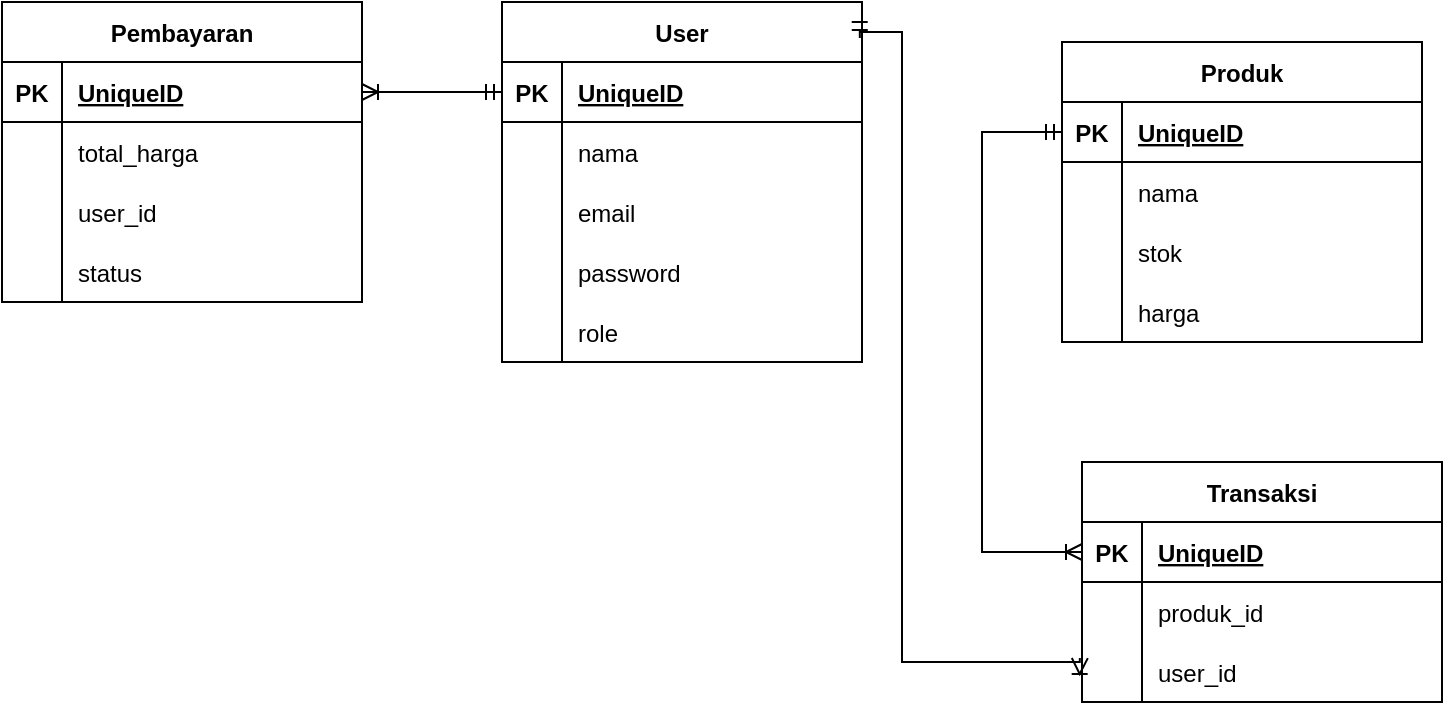 <mxfile version="20.6.2" type="device"><diagram id="iOYz_tk8brrJ4VkLAjix" name="Page-1"><mxGraphModel dx="1508" dy="632" grid="1" gridSize="10" guides="1" tooltips="1" connect="1" arrows="1" fold="1" page="1" pageScale="1" pageWidth="850" pageHeight="1100" math="0" shadow="0"><root><mxCell id="0"/><mxCell id="1" parent="0"/><mxCell id="StZRSx55XvefSpCv-wCk-1" value="User" style="shape=table;startSize=30;container=1;collapsible=1;childLayout=tableLayout;fixedRows=1;rowLines=0;fontStyle=1;align=center;resizeLast=1;" parent="1" vertex="1"><mxGeometry x="90" y="70" width="180" height="180" as="geometry"/></mxCell><mxCell id="StZRSx55XvefSpCv-wCk-2" value="" style="shape=tableRow;horizontal=0;startSize=0;swimlaneHead=0;swimlaneBody=0;fillColor=none;collapsible=0;dropTarget=0;points=[[0,0.5],[1,0.5]];portConstraint=eastwest;top=0;left=0;right=0;bottom=1;" parent="StZRSx55XvefSpCv-wCk-1" vertex="1"><mxGeometry y="30" width="180" height="30" as="geometry"/></mxCell><mxCell id="StZRSx55XvefSpCv-wCk-3" value="PK" style="shape=partialRectangle;connectable=0;fillColor=none;top=0;left=0;bottom=0;right=0;fontStyle=1;overflow=hidden;" parent="StZRSx55XvefSpCv-wCk-2" vertex="1"><mxGeometry width="30" height="30" as="geometry"><mxRectangle width="30" height="30" as="alternateBounds"/></mxGeometry></mxCell><mxCell id="StZRSx55XvefSpCv-wCk-4" value="UniqueID" style="shape=partialRectangle;connectable=0;fillColor=none;top=0;left=0;bottom=0;right=0;align=left;spacingLeft=6;fontStyle=5;overflow=hidden;" parent="StZRSx55XvefSpCv-wCk-2" vertex="1"><mxGeometry x="30" width="150" height="30" as="geometry"><mxRectangle width="150" height="30" as="alternateBounds"/></mxGeometry></mxCell><mxCell id="StZRSx55XvefSpCv-wCk-5" value="" style="shape=tableRow;horizontal=0;startSize=0;swimlaneHead=0;swimlaneBody=0;fillColor=none;collapsible=0;dropTarget=0;points=[[0,0.5],[1,0.5]];portConstraint=eastwest;top=0;left=0;right=0;bottom=0;" parent="StZRSx55XvefSpCv-wCk-1" vertex="1"><mxGeometry y="60" width="180" height="30" as="geometry"/></mxCell><mxCell id="StZRSx55XvefSpCv-wCk-6" value="" style="shape=partialRectangle;connectable=0;fillColor=none;top=0;left=0;bottom=0;right=0;editable=1;overflow=hidden;" parent="StZRSx55XvefSpCv-wCk-5" vertex="1"><mxGeometry width="30" height="30" as="geometry"><mxRectangle width="30" height="30" as="alternateBounds"/></mxGeometry></mxCell><mxCell id="StZRSx55XvefSpCv-wCk-7" value="nama" style="shape=partialRectangle;connectable=0;fillColor=none;top=0;left=0;bottom=0;right=0;align=left;spacingLeft=6;overflow=hidden;" parent="StZRSx55XvefSpCv-wCk-5" vertex="1"><mxGeometry x="30" width="150" height="30" as="geometry"><mxRectangle width="150" height="30" as="alternateBounds"/></mxGeometry></mxCell><mxCell id="StZRSx55XvefSpCv-wCk-8" value="" style="shape=tableRow;horizontal=0;startSize=0;swimlaneHead=0;swimlaneBody=0;fillColor=none;collapsible=0;dropTarget=0;points=[[0,0.5],[1,0.5]];portConstraint=eastwest;top=0;left=0;right=0;bottom=0;" parent="StZRSx55XvefSpCv-wCk-1" vertex="1"><mxGeometry y="90" width="180" height="30" as="geometry"/></mxCell><mxCell id="StZRSx55XvefSpCv-wCk-9" value="" style="shape=partialRectangle;connectable=0;fillColor=none;top=0;left=0;bottom=0;right=0;editable=1;overflow=hidden;" parent="StZRSx55XvefSpCv-wCk-8" vertex="1"><mxGeometry width="30" height="30" as="geometry"><mxRectangle width="30" height="30" as="alternateBounds"/></mxGeometry></mxCell><mxCell id="StZRSx55XvefSpCv-wCk-10" value="email" style="shape=partialRectangle;connectable=0;fillColor=none;top=0;left=0;bottom=0;right=0;align=left;spacingLeft=6;overflow=hidden;" parent="StZRSx55XvefSpCv-wCk-8" vertex="1"><mxGeometry x="30" width="150" height="30" as="geometry"><mxRectangle width="150" height="30" as="alternateBounds"/></mxGeometry></mxCell><mxCell id="StZRSx55XvefSpCv-wCk-11" value="" style="shape=tableRow;horizontal=0;startSize=0;swimlaneHead=0;swimlaneBody=0;fillColor=none;collapsible=0;dropTarget=0;points=[[0,0.5],[1,0.5]];portConstraint=eastwest;top=0;left=0;right=0;bottom=0;" parent="StZRSx55XvefSpCv-wCk-1" vertex="1"><mxGeometry y="120" width="180" height="30" as="geometry"/></mxCell><mxCell id="StZRSx55XvefSpCv-wCk-12" value="" style="shape=partialRectangle;connectable=0;fillColor=none;top=0;left=0;bottom=0;right=0;editable=1;overflow=hidden;" parent="StZRSx55XvefSpCv-wCk-11" vertex="1"><mxGeometry width="30" height="30" as="geometry"><mxRectangle width="30" height="30" as="alternateBounds"/></mxGeometry></mxCell><mxCell id="StZRSx55XvefSpCv-wCk-13" value="password" style="shape=partialRectangle;connectable=0;fillColor=none;top=0;left=0;bottom=0;right=0;align=left;spacingLeft=6;overflow=hidden;" parent="StZRSx55XvefSpCv-wCk-11" vertex="1"><mxGeometry x="30" width="150" height="30" as="geometry"><mxRectangle width="150" height="30" as="alternateBounds"/></mxGeometry></mxCell><mxCell id="q_Ee2gzOhKd8tL8kHPWU-86" value="" style="shape=tableRow;horizontal=0;startSize=0;swimlaneHead=0;swimlaneBody=0;fillColor=none;collapsible=0;dropTarget=0;points=[[0,0.5],[1,0.5]];portConstraint=eastwest;top=0;left=0;right=0;bottom=0;" vertex="1" parent="StZRSx55XvefSpCv-wCk-1"><mxGeometry y="150" width="180" height="30" as="geometry"/></mxCell><mxCell id="q_Ee2gzOhKd8tL8kHPWU-87" value="" style="shape=partialRectangle;connectable=0;fillColor=none;top=0;left=0;bottom=0;right=0;editable=1;overflow=hidden;" vertex="1" parent="q_Ee2gzOhKd8tL8kHPWU-86"><mxGeometry width="30" height="30" as="geometry"><mxRectangle width="30" height="30" as="alternateBounds"/></mxGeometry></mxCell><mxCell id="q_Ee2gzOhKd8tL8kHPWU-88" value="role" style="shape=partialRectangle;connectable=0;fillColor=none;top=0;left=0;bottom=0;right=0;align=left;spacingLeft=6;overflow=hidden;" vertex="1" parent="q_Ee2gzOhKd8tL8kHPWU-86"><mxGeometry x="30" width="150" height="30" as="geometry"><mxRectangle width="150" height="30" as="alternateBounds"/></mxGeometry></mxCell><mxCell id="q_Ee2gzOhKd8tL8kHPWU-1" value="Produk" style="shape=table;startSize=30;container=1;collapsible=1;childLayout=tableLayout;fixedRows=1;rowLines=0;fontStyle=1;align=center;resizeLast=1;" vertex="1" parent="1"><mxGeometry x="370" y="90" width="180" height="150" as="geometry"/></mxCell><mxCell id="q_Ee2gzOhKd8tL8kHPWU-2" value="" style="shape=tableRow;horizontal=0;startSize=0;swimlaneHead=0;swimlaneBody=0;fillColor=none;collapsible=0;dropTarget=0;points=[[0,0.5],[1,0.5]];portConstraint=eastwest;top=0;left=0;right=0;bottom=1;" vertex="1" parent="q_Ee2gzOhKd8tL8kHPWU-1"><mxGeometry y="30" width="180" height="30" as="geometry"/></mxCell><mxCell id="q_Ee2gzOhKd8tL8kHPWU-3" value="PK" style="shape=partialRectangle;connectable=0;fillColor=none;top=0;left=0;bottom=0;right=0;fontStyle=1;overflow=hidden;" vertex="1" parent="q_Ee2gzOhKd8tL8kHPWU-2"><mxGeometry width="30" height="30" as="geometry"><mxRectangle width="30" height="30" as="alternateBounds"/></mxGeometry></mxCell><mxCell id="q_Ee2gzOhKd8tL8kHPWU-4" value="UniqueID" style="shape=partialRectangle;connectable=0;fillColor=none;top=0;left=0;bottom=0;right=0;align=left;spacingLeft=6;fontStyle=5;overflow=hidden;" vertex="1" parent="q_Ee2gzOhKd8tL8kHPWU-2"><mxGeometry x="30" width="150" height="30" as="geometry"><mxRectangle width="150" height="30" as="alternateBounds"/></mxGeometry></mxCell><mxCell id="q_Ee2gzOhKd8tL8kHPWU-5" value="" style="shape=tableRow;horizontal=0;startSize=0;swimlaneHead=0;swimlaneBody=0;fillColor=none;collapsible=0;dropTarget=0;points=[[0,0.5],[1,0.5]];portConstraint=eastwest;top=0;left=0;right=0;bottom=0;" vertex="1" parent="q_Ee2gzOhKd8tL8kHPWU-1"><mxGeometry y="60" width="180" height="30" as="geometry"/></mxCell><mxCell id="q_Ee2gzOhKd8tL8kHPWU-6" value="" style="shape=partialRectangle;connectable=0;fillColor=none;top=0;left=0;bottom=0;right=0;editable=1;overflow=hidden;" vertex="1" parent="q_Ee2gzOhKd8tL8kHPWU-5"><mxGeometry width="30" height="30" as="geometry"><mxRectangle width="30" height="30" as="alternateBounds"/></mxGeometry></mxCell><mxCell id="q_Ee2gzOhKd8tL8kHPWU-7" value="nama" style="shape=partialRectangle;connectable=0;fillColor=none;top=0;left=0;bottom=0;right=0;align=left;spacingLeft=6;overflow=hidden;" vertex="1" parent="q_Ee2gzOhKd8tL8kHPWU-5"><mxGeometry x="30" width="150" height="30" as="geometry"><mxRectangle width="150" height="30" as="alternateBounds"/></mxGeometry></mxCell><mxCell id="q_Ee2gzOhKd8tL8kHPWU-8" value="" style="shape=tableRow;horizontal=0;startSize=0;swimlaneHead=0;swimlaneBody=0;fillColor=none;collapsible=0;dropTarget=0;points=[[0,0.5],[1,0.5]];portConstraint=eastwest;top=0;left=0;right=0;bottom=0;" vertex="1" parent="q_Ee2gzOhKd8tL8kHPWU-1"><mxGeometry y="90" width="180" height="30" as="geometry"/></mxCell><mxCell id="q_Ee2gzOhKd8tL8kHPWU-9" value="" style="shape=partialRectangle;connectable=0;fillColor=none;top=0;left=0;bottom=0;right=0;editable=1;overflow=hidden;" vertex="1" parent="q_Ee2gzOhKd8tL8kHPWU-8"><mxGeometry width="30" height="30" as="geometry"><mxRectangle width="30" height="30" as="alternateBounds"/></mxGeometry></mxCell><mxCell id="q_Ee2gzOhKd8tL8kHPWU-10" value="stok" style="shape=partialRectangle;connectable=0;fillColor=none;top=0;left=0;bottom=0;right=0;align=left;spacingLeft=6;overflow=hidden;" vertex="1" parent="q_Ee2gzOhKd8tL8kHPWU-8"><mxGeometry x="30" width="150" height="30" as="geometry"><mxRectangle width="150" height="30" as="alternateBounds"/></mxGeometry></mxCell><mxCell id="q_Ee2gzOhKd8tL8kHPWU-11" value="" style="shape=tableRow;horizontal=0;startSize=0;swimlaneHead=0;swimlaneBody=0;fillColor=none;collapsible=0;dropTarget=0;points=[[0,0.5],[1,0.5]];portConstraint=eastwest;top=0;left=0;right=0;bottom=0;" vertex="1" parent="q_Ee2gzOhKd8tL8kHPWU-1"><mxGeometry y="120" width="180" height="30" as="geometry"/></mxCell><mxCell id="q_Ee2gzOhKd8tL8kHPWU-12" value="" style="shape=partialRectangle;connectable=0;fillColor=none;top=0;left=0;bottom=0;right=0;editable=1;overflow=hidden;" vertex="1" parent="q_Ee2gzOhKd8tL8kHPWU-11"><mxGeometry width="30" height="30" as="geometry"><mxRectangle width="30" height="30" as="alternateBounds"/></mxGeometry></mxCell><mxCell id="q_Ee2gzOhKd8tL8kHPWU-13" value="harga" style="shape=partialRectangle;connectable=0;fillColor=none;top=0;left=0;bottom=0;right=0;align=left;spacingLeft=6;overflow=hidden;" vertex="1" parent="q_Ee2gzOhKd8tL8kHPWU-11"><mxGeometry x="30" width="150" height="30" as="geometry"><mxRectangle width="150" height="30" as="alternateBounds"/></mxGeometry></mxCell><mxCell id="q_Ee2gzOhKd8tL8kHPWU-33" value="Transaksi" style="shape=table;startSize=30;container=1;collapsible=1;childLayout=tableLayout;fixedRows=1;rowLines=0;fontStyle=1;align=center;resizeLast=1;" vertex="1" parent="1"><mxGeometry x="380" y="300" width="180" height="120" as="geometry"/></mxCell><mxCell id="q_Ee2gzOhKd8tL8kHPWU-34" value="" style="shape=tableRow;horizontal=0;startSize=0;swimlaneHead=0;swimlaneBody=0;fillColor=none;collapsible=0;dropTarget=0;points=[[0,0.5],[1,0.5]];portConstraint=eastwest;top=0;left=0;right=0;bottom=1;" vertex="1" parent="q_Ee2gzOhKd8tL8kHPWU-33"><mxGeometry y="30" width="180" height="30" as="geometry"/></mxCell><mxCell id="q_Ee2gzOhKd8tL8kHPWU-35" value="PK" style="shape=partialRectangle;connectable=0;fillColor=none;top=0;left=0;bottom=0;right=0;fontStyle=1;overflow=hidden;" vertex="1" parent="q_Ee2gzOhKd8tL8kHPWU-34"><mxGeometry width="30" height="30" as="geometry"><mxRectangle width="30" height="30" as="alternateBounds"/></mxGeometry></mxCell><mxCell id="q_Ee2gzOhKd8tL8kHPWU-36" value="UniqueID" style="shape=partialRectangle;connectable=0;fillColor=none;top=0;left=0;bottom=0;right=0;align=left;spacingLeft=6;fontStyle=5;overflow=hidden;" vertex="1" parent="q_Ee2gzOhKd8tL8kHPWU-34"><mxGeometry x="30" width="150" height="30" as="geometry"><mxRectangle width="150" height="30" as="alternateBounds"/></mxGeometry></mxCell><mxCell id="q_Ee2gzOhKd8tL8kHPWU-37" value="" style="shape=tableRow;horizontal=0;startSize=0;swimlaneHead=0;swimlaneBody=0;fillColor=none;collapsible=0;dropTarget=0;points=[[0,0.5],[1,0.5]];portConstraint=eastwest;top=0;left=0;right=0;bottom=0;" vertex="1" parent="q_Ee2gzOhKd8tL8kHPWU-33"><mxGeometry y="60" width="180" height="30" as="geometry"/></mxCell><mxCell id="q_Ee2gzOhKd8tL8kHPWU-38" value="" style="shape=partialRectangle;connectable=0;fillColor=none;top=0;left=0;bottom=0;right=0;editable=1;overflow=hidden;" vertex="1" parent="q_Ee2gzOhKd8tL8kHPWU-37"><mxGeometry width="30" height="30" as="geometry"><mxRectangle width="30" height="30" as="alternateBounds"/></mxGeometry></mxCell><mxCell id="q_Ee2gzOhKd8tL8kHPWU-39" value="produk_id" style="shape=partialRectangle;connectable=0;fillColor=none;top=0;left=0;bottom=0;right=0;align=left;spacingLeft=6;overflow=hidden;" vertex="1" parent="q_Ee2gzOhKd8tL8kHPWU-37"><mxGeometry x="30" width="150" height="30" as="geometry"><mxRectangle width="150" height="30" as="alternateBounds"/></mxGeometry></mxCell><mxCell id="q_Ee2gzOhKd8tL8kHPWU-40" value="" style="shape=tableRow;horizontal=0;startSize=0;swimlaneHead=0;swimlaneBody=0;fillColor=none;collapsible=0;dropTarget=0;points=[[0,0.5],[1,0.5]];portConstraint=eastwest;top=0;left=0;right=0;bottom=0;" vertex="1" parent="q_Ee2gzOhKd8tL8kHPWU-33"><mxGeometry y="90" width="180" height="30" as="geometry"/></mxCell><mxCell id="q_Ee2gzOhKd8tL8kHPWU-41" value="" style="shape=partialRectangle;connectable=0;fillColor=none;top=0;left=0;bottom=0;right=0;editable=1;overflow=hidden;" vertex="1" parent="q_Ee2gzOhKd8tL8kHPWU-40"><mxGeometry width="30" height="30" as="geometry"><mxRectangle width="30" height="30" as="alternateBounds"/></mxGeometry></mxCell><mxCell id="q_Ee2gzOhKd8tL8kHPWU-42" value="user_id" style="shape=partialRectangle;connectable=0;fillColor=none;top=0;left=0;bottom=0;right=0;align=left;spacingLeft=6;overflow=hidden;" vertex="1" parent="q_Ee2gzOhKd8tL8kHPWU-40"><mxGeometry x="30" width="150" height="30" as="geometry"><mxRectangle width="150" height="30" as="alternateBounds"/></mxGeometry></mxCell><mxCell id="q_Ee2gzOhKd8tL8kHPWU-49" value="Pembayaran" style="shape=table;startSize=30;container=1;collapsible=1;childLayout=tableLayout;fixedRows=1;rowLines=0;fontStyle=1;align=center;resizeLast=1;" vertex="1" parent="1"><mxGeometry x="-160" y="70" width="180" height="150" as="geometry"/></mxCell><mxCell id="q_Ee2gzOhKd8tL8kHPWU-50" value="" style="shape=tableRow;horizontal=0;startSize=0;swimlaneHead=0;swimlaneBody=0;fillColor=none;collapsible=0;dropTarget=0;points=[[0,0.5],[1,0.5]];portConstraint=eastwest;top=0;left=0;right=0;bottom=1;" vertex="1" parent="q_Ee2gzOhKd8tL8kHPWU-49"><mxGeometry y="30" width="180" height="30" as="geometry"/></mxCell><mxCell id="q_Ee2gzOhKd8tL8kHPWU-51" value="PK" style="shape=partialRectangle;connectable=0;fillColor=none;top=0;left=0;bottom=0;right=0;fontStyle=1;overflow=hidden;" vertex="1" parent="q_Ee2gzOhKd8tL8kHPWU-50"><mxGeometry width="30" height="30" as="geometry"><mxRectangle width="30" height="30" as="alternateBounds"/></mxGeometry></mxCell><mxCell id="q_Ee2gzOhKd8tL8kHPWU-52" value="UniqueID" style="shape=partialRectangle;connectable=0;fillColor=none;top=0;left=0;bottom=0;right=0;align=left;spacingLeft=6;fontStyle=5;overflow=hidden;" vertex="1" parent="q_Ee2gzOhKd8tL8kHPWU-50"><mxGeometry x="30" width="150" height="30" as="geometry"><mxRectangle width="150" height="30" as="alternateBounds"/></mxGeometry></mxCell><mxCell id="q_Ee2gzOhKd8tL8kHPWU-53" value="" style="shape=tableRow;horizontal=0;startSize=0;swimlaneHead=0;swimlaneBody=0;fillColor=none;collapsible=0;dropTarget=0;points=[[0,0.5],[1,0.5]];portConstraint=eastwest;top=0;left=0;right=0;bottom=0;" vertex="1" parent="q_Ee2gzOhKd8tL8kHPWU-49"><mxGeometry y="60" width="180" height="30" as="geometry"/></mxCell><mxCell id="q_Ee2gzOhKd8tL8kHPWU-54" value="" style="shape=partialRectangle;connectable=0;fillColor=none;top=0;left=0;bottom=0;right=0;editable=1;overflow=hidden;" vertex="1" parent="q_Ee2gzOhKd8tL8kHPWU-53"><mxGeometry width="30" height="30" as="geometry"><mxRectangle width="30" height="30" as="alternateBounds"/></mxGeometry></mxCell><mxCell id="q_Ee2gzOhKd8tL8kHPWU-55" value="total_harga" style="shape=partialRectangle;connectable=0;fillColor=none;top=0;left=0;bottom=0;right=0;align=left;spacingLeft=6;overflow=hidden;" vertex="1" parent="q_Ee2gzOhKd8tL8kHPWU-53"><mxGeometry x="30" width="150" height="30" as="geometry"><mxRectangle width="150" height="30" as="alternateBounds"/></mxGeometry></mxCell><mxCell id="q_Ee2gzOhKd8tL8kHPWU-65" value="" style="shape=tableRow;horizontal=0;startSize=0;swimlaneHead=0;swimlaneBody=0;fillColor=none;collapsible=0;dropTarget=0;points=[[0,0.5],[1,0.5]];portConstraint=eastwest;top=0;left=0;right=0;bottom=0;" vertex="1" parent="q_Ee2gzOhKd8tL8kHPWU-49"><mxGeometry y="90" width="180" height="30" as="geometry"/></mxCell><mxCell id="q_Ee2gzOhKd8tL8kHPWU-66" value="" style="shape=partialRectangle;connectable=0;fillColor=none;top=0;left=0;bottom=0;right=0;editable=1;overflow=hidden;" vertex="1" parent="q_Ee2gzOhKd8tL8kHPWU-65"><mxGeometry width="30" height="30" as="geometry"><mxRectangle width="30" height="30" as="alternateBounds"/></mxGeometry></mxCell><mxCell id="q_Ee2gzOhKd8tL8kHPWU-67" value="user_id" style="shape=partialRectangle;connectable=0;fillColor=none;top=0;left=0;bottom=0;right=0;align=left;spacingLeft=6;overflow=hidden;" vertex="1" parent="q_Ee2gzOhKd8tL8kHPWU-65"><mxGeometry x="30" width="150" height="30" as="geometry"><mxRectangle width="150" height="30" as="alternateBounds"/></mxGeometry></mxCell><mxCell id="q_Ee2gzOhKd8tL8kHPWU-56" value="" style="shape=tableRow;horizontal=0;startSize=0;swimlaneHead=0;swimlaneBody=0;fillColor=none;collapsible=0;dropTarget=0;points=[[0,0.5],[1,0.5]];portConstraint=eastwest;top=0;left=0;right=0;bottom=0;" vertex="1" parent="q_Ee2gzOhKd8tL8kHPWU-49"><mxGeometry y="120" width="180" height="30" as="geometry"/></mxCell><mxCell id="q_Ee2gzOhKd8tL8kHPWU-57" value="" style="shape=partialRectangle;connectable=0;fillColor=none;top=0;left=0;bottom=0;right=0;editable=1;overflow=hidden;" vertex="1" parent="q_Ee2gzOhKd8tL8kHPWU-56"><mxGeometry width="30" height="30" as="geometry"><mxRectangle width="30" height="30" as="alternateBounds"/></mxGeometry></mxCell><mxCell id="q_Ee2gzOhKd8tL8kHPWU-58" value="status" style="shape=partialRectangle;connectable=0;fillColor=none;top=0;left=0;bottom=0;right=0;align=left;spacingLeft=6;overflow=hidden;" vertex="1" parent="q_Ee2gzOhKd8tL8kHPWU-56"><mxGeometry x="30" width="150" height="30" as="geometry"><mxRectangle width="150" height="30" as="alternateBounds"/></mxGeometry></mxCell><mxCell id="q_Ee2gzOhKd8tL8kHPWU-70" value="" style="fontSize=12;html=1;endArrow=ERoneToMany;startArrow=ERmandOne;rounded=0;entryX=1;entryY=0.5;entryDx=0;entryDy=0;exitX=0;exitY=0.5;exitDx=0;exitDy=0;" edge="1" parent="1" source="StZRSx55XvefSpCv-wCk-2" target="q_Ee2gzOhKd8tL8kHPWU-50"><mxGeometry width="100" height="100" relative="1" as="geometry"><mxPoint x="340" y="630" as="sourcePoint"/><mxPoint x="440" y="530" as="targetPoint"/></mxGeometry></mxCell><mxCell id="q_Ee2gzOhKd8tL8kHPWU-71" value="" style="edgeStyle=orthogonalEdgeStyle;fontSize=12;html=1;endArrow=ERoneToMany;startArrow=ERmandOne;rounded=0;exitX=0;exitY=0.5;exitDx=0;exitDy=0;entryX=0;entryY=0.5;entryDx=0;entryDy=0;" edge="1" parent="1" source="q_Ee2gzOhKd8tL8kHPWU-2" target="q_Ee2gzOhKd8tL8kHPWU-34"><mxGeometry width="100" height="100" relative="1" as="geometry"><mxPoint x="660" y="370" as="sourcePoint"/><mxPoint x="760" y="270" as="targetPoint"/><Array as="points"><mxPoint x="330" y="135"/><mxPoint x="330" y="345"/></Array></mxGeometry></mxCell><mxCell id="q_Ee2gzOhKd8tL8kHPWU-72" value="" style="edgeStyle=orthogonalEdgeStyle;fontSize=12;html=1;endArrow=ERoneToMany;startArrow=ERmandOne;rounded=0;exitX=0.994;exitY=0.1;exitDx=0;exitDy=0;entryX=-0.006;entryY=0.267;entryDx=0;entryDy=0;exitPerimeter=0;entryPerimeter=0;" edge="1" parent="1" source="StZRSx55XvefSpCv-wCk-1" target="q_Ee2gzOhKd8tL8kHPWU-40"><mxGeometry width="100" height="100" relative="1" as="geometry"><mxPoint x="310" y="200" as="sourcePoint"/><mxPoint x="290" y="430" as="targetPoint"/><Array as="points"><mxPoint x="290" y="85"/><mxPoint x="290" y="400"/><mxPoint x="379" y="400"/></Array></mxGeometry></mxCell></root></mxGraphModel></diagram></mxfile>